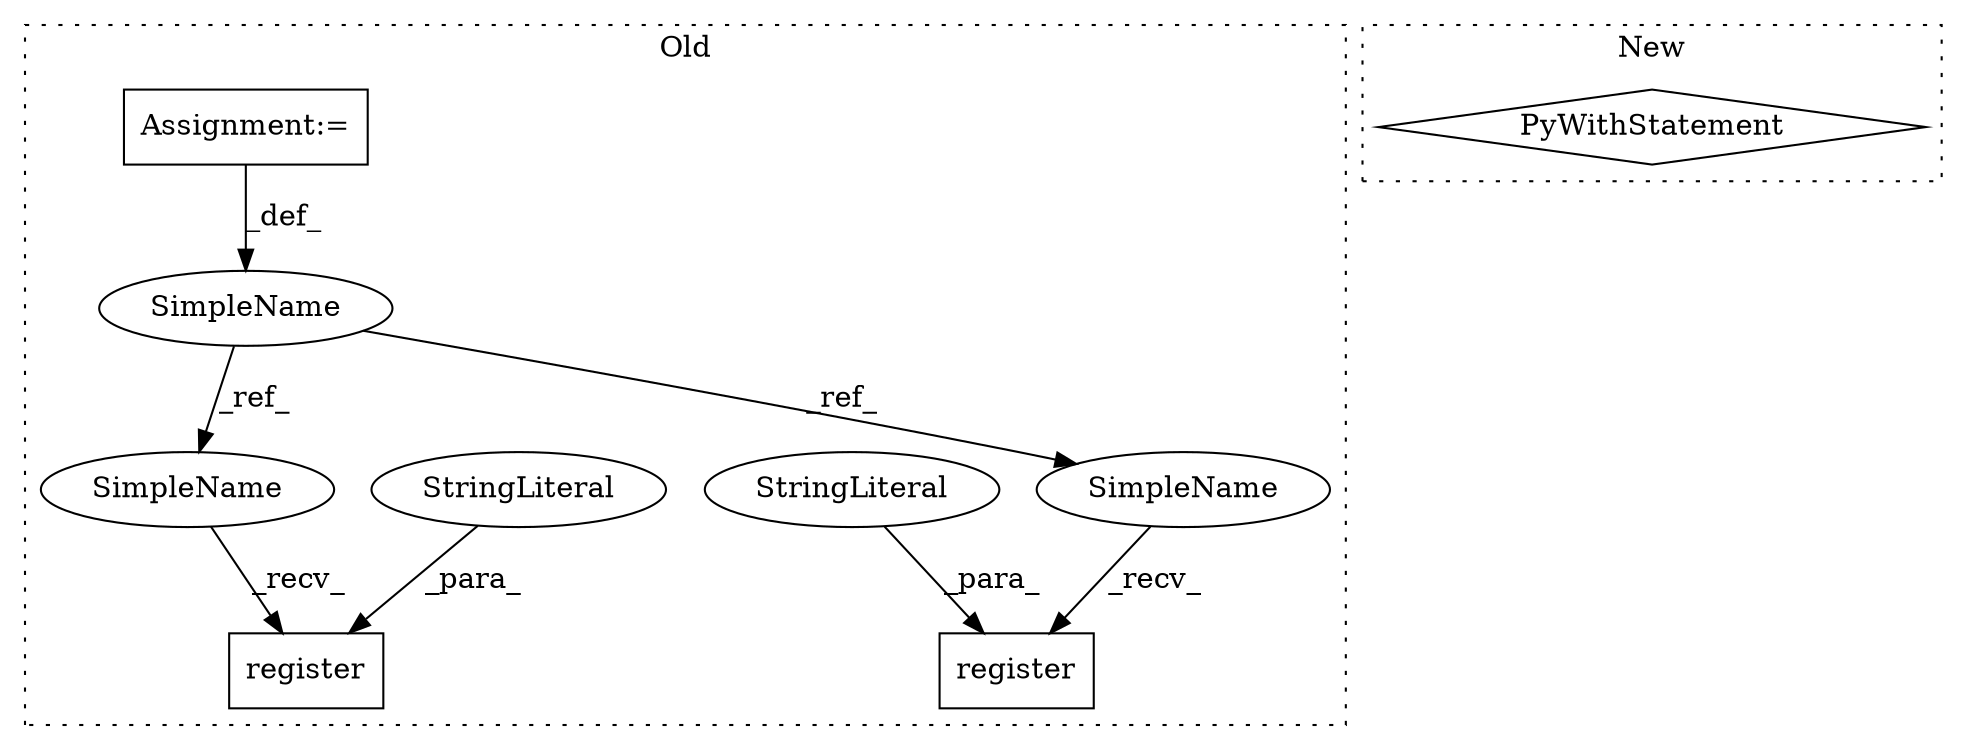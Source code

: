 digraph G {
subgraph cluster0 {
1 [label="register" a="32" s="8689,8723" l="9,1" shape="box"];
3 [label="Assignment:=" a="7" s="8527" l="1" shape="box"];
4 [label="StringLiteral" a="45" s="8698" l="15" shape="ellipse"];
5 [label="SimpleName" a="42" s="8522" l="5" shape="ellipse"];
6 [label="register" a="32" s="8590,8624" l="9,1" shape="box"];
7 [label="StringLiteral" a="45" s="8599" l="15" shape="ellipse"];
8 [label="SimpleName" a="42" s="8584" l="5" shape="ellipse"];
9 [label="SimpleName" a="42" s="8683" l="5" shape="ellipse"];
label = "Old";
style="dotted";
}
subgraph cluster1 {
2 [label="PyWithStatement" a="104" s="8712,8747" l="10,2" shape="diamond"];
label = "New";
style="dotted";
}
3 -> 5 [label="_def_"];
4 -> 1 [label="_para_"];
5 -> 8 [label="_ref_"];
5 -> 9 [label="_ref_"];
7 -> 6 [label="_para_"];
8 -> 6 [label="_recv_"];
9 -> 1 [label="_recv_"];
}